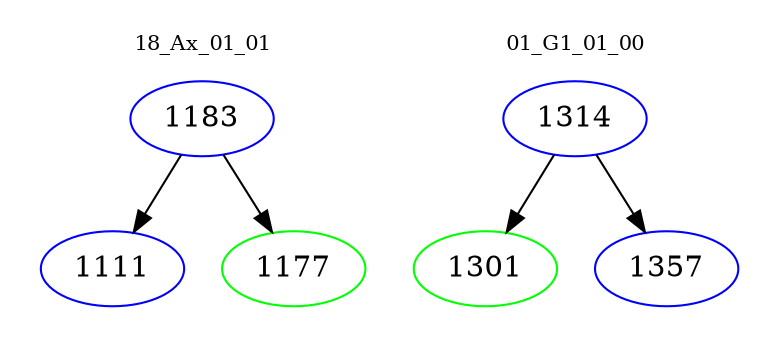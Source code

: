 digraph{
subgraph cluster_0 {
color = white
label = "18_Ax_01_01";
fontsize=10;
T0_1183 [label="1183", color="blue"]
T0_1183 -> T0_1111 [color="black"]
T0_1111 [label="1111", color="blue"]
T0_1183 -> T0_1177 [color="black"]
T0_1177 [label="1177", color="green"]
}
subgraph cluster_1 {
color = white
label = "01_G1_01_00";
fontsize=10;
T1_1314 [label="1314", color="blue"]
T1_1314 -> T1_1301 [color="black"]
T1_1301 [label="1301", color="green"]
T1_1314 -> T1_1357 [color="black"]
T1_1357 [label="1357", color="blue"]
}
}

